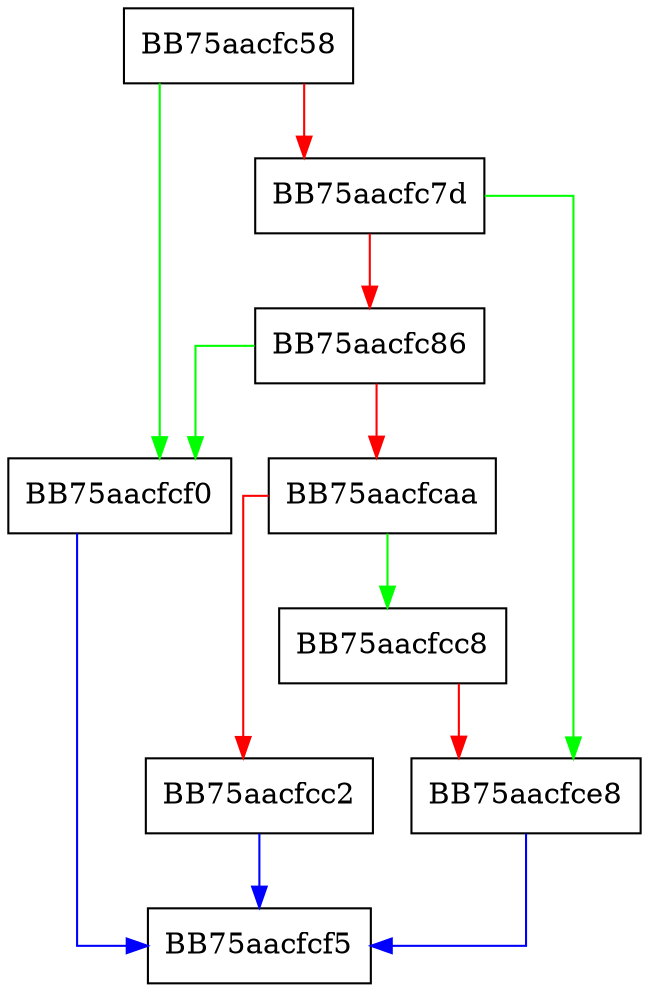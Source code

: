 digraph Add {
  node [shape="box"];
  graph [splines=ortho];
  BB75aacfc58 -> BB75aacfcf0 [color="green"];
  BB75aacfc58 -> BB75aacfc7d [color="red"];
  BB75aacfc7d -> BB75aacfce8 [color="green"];
  BB75aacfc7d -> BB75aacfc86 [color="red"];
  BB75aacfc86 -> BB75aacfcf0 [color="green"];
  BB75aacfc86 -> BB75aacfcaa [color="red"];
  BB75aacfcaa -> BB75aacfcc8 [color="green"];
  BB75aacfcaa -> BB75aacfcc2 [color="red"];
  BB75aacfcc2 -> BB75aacfcf5 [color="blue"];
  BB75aacfcc8 -> BB75aacfce8 [color="red"];
  BB75aacfce8 -> BB75aacfcf5 [color="blue"];
  BB75aacfcf0 -> BB75aacfcf5 [color="blue"];
}